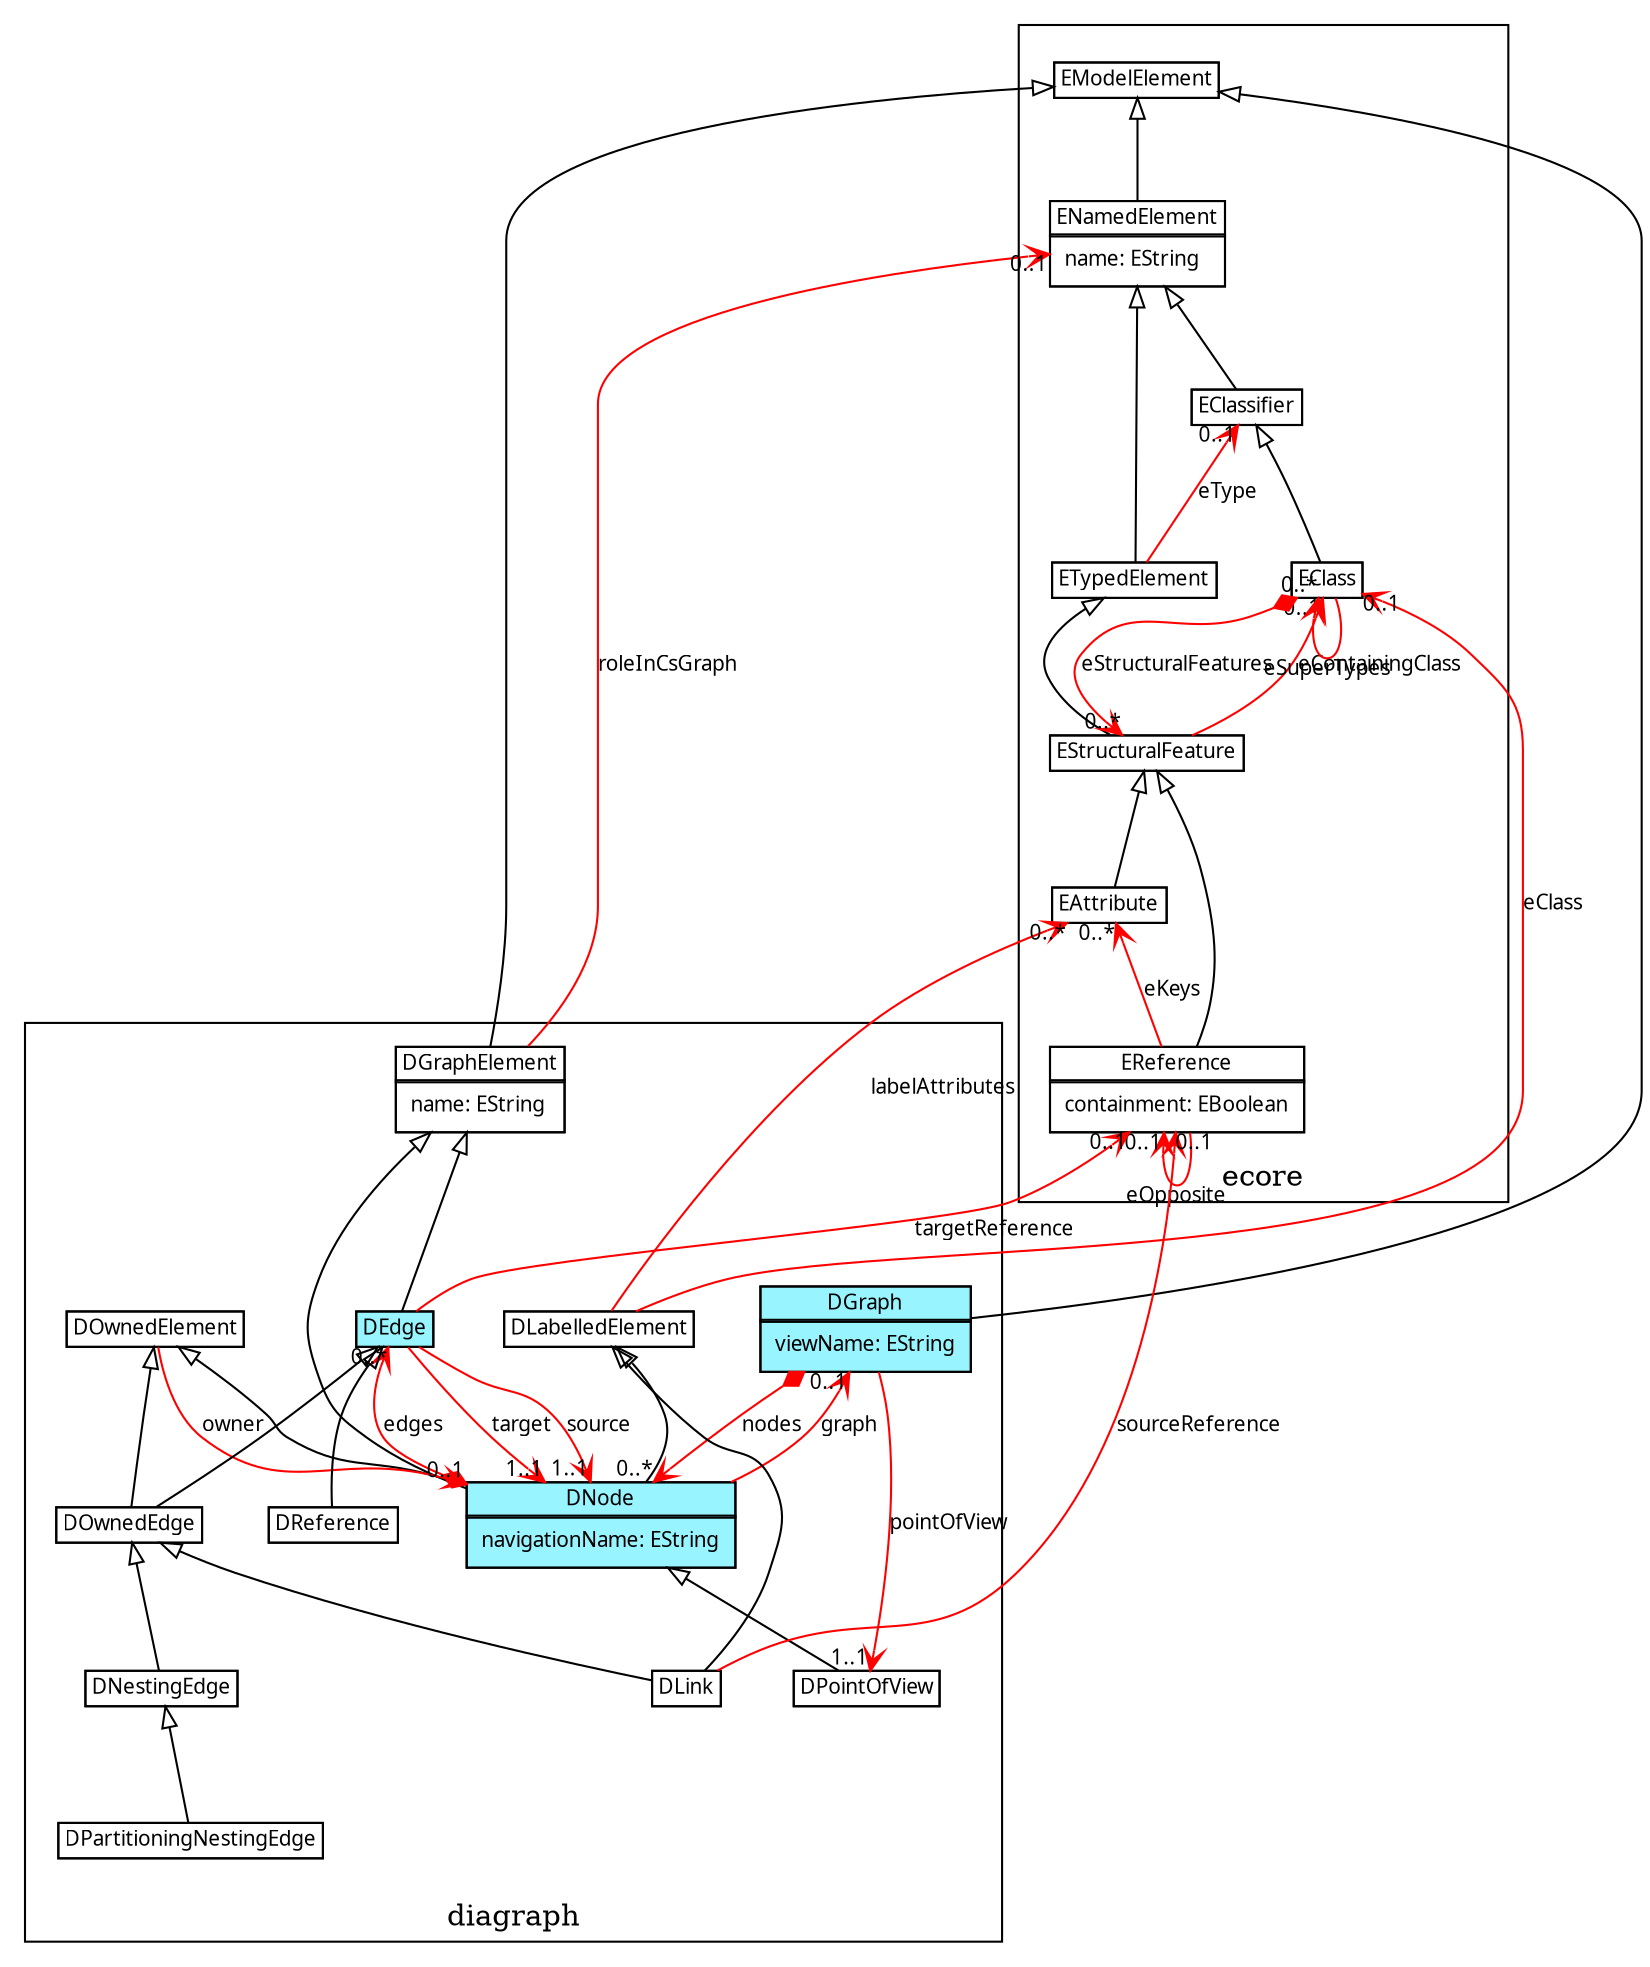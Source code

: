 digraph G { rankdir=BT  overlap = "scale" labelfloat = "true" node [fontname="Verdana", fontsize=10, shape=none] edge [fontname="Verdana", fontsize=10];
subgraph cluster_1 /*start subgraph 2*/{ label="ecore";
id23472789[label=<<TABLE  cellspacing="-1" cellpadding="0" border="0" > <!-- top  --> <TR><TD port="pid23472789"><TABLE bgcolor=".0 .0 1.0" cellspacing="-1" border="1" ><TR><TD>EModelElement</TD></TR>
</TABLE>
</TD></TR></TABLE>>];

id24813348[label=<<TABLE  cellspacing="-1" cellpadding="0" border="0" > <!-- top  --> <TR><TD port="pid24813348"><TABLE bgcolor=".0 .0 1.0" cellspacing="-1" border="1" ><TR><TD>ENamedElement</TD></TR>
<TR><TD><TABLE border="0">
<!-- attr 4  --><TR><TD port="pENamedElement_name" align="left">name: EString</TD></TR></TABLE></TD></TR>
</TABLE>
</TD></TR></TABLE>>];

id14220075[label=<<TABLE  cellspacing="-1" cellpadding="0" border="0" > <!-- top  --> <TR><TD port="pid14220075"><TABLE bgcolor=".0 .0 1.0" cellspacing="-1" border="1" ><TR><TD>EClassifier</TD></TR>
</TABLE>
</TD></TR></TABLE>>];

id33228489[label=<<TABLE  cellspacing="-1" cellpadding="0" border="0" > <!-- top  --> <TR><TD port="pid33228489"><TABLE bgcolor=".0 .0 1.0" cellspacing="-1" border="1" ><TR><TD>ETypedElement</TD></TR>
</TABLE>
</TD></TR></TABLE>>];

id7065437[label=<<TABLE  cellspacing="-1" cellpadding="0" border="0" > <!-- top  --> <TR><TD port="pid7065437"><TABLE bgcolor=".0 .0 1.0" cellspacing="-1" border="1" ><TR><TD>EStructuralFeature</TD></TR>
</TABLE>
</TD></TR></TABLE>>];

id15746892[label=<<TABLE  cellspacing="-1" cellpadding="0" border="0" > <!-- top  --> <TR><TD port="pid15746892"><TABLE bgcolor=".0 .0 1.0" cellspacing="-1" border="1" ><TR><TD>EClass</TD></TR>
</TABLE>
</TD></TR></TABLE>>];

id12450318[label=<<TABLE  cellspacing="-1" cellpadding="0" border="0" > <!-- top  --> <TR><TD port="pid12450318"><TABLE bgcolor=".0 .0 1.0" cellspacing="-1" border="1" ><TR><TD>EAttribute</TD></TR>
</TABLE>
</TD></TR></TABLE>>];

id22375148[label=<<TABLE  cellspacing="-1" cellpadding="0" border="0" > <!-- top  --> <TR><TD port="pid22375148"><TABLE bgcolor=".0 .0 1.0" cellspacing="-1" border="1" ><TR><TD>EReference</TD></TR>
<TR><TD><TABLE border="0">
<!-- attr 4  --><TR><TD port="pEReference_containment" align="left">containment: EBoolean</TD></TR></TABLE></TD></TR>
</TABLE>
</TD></TR></TABLE>>];

}/*end subgraph*/subgraph cluster_26800268 /*start subgraph 1*/{ label="diagraph";
id4768574[label=<<TABLE  cellspacing="-1" cellpadding="0" border="0" > <!-- top  --> <TR><TD port="pid4768574"><TABLE bgcolor=".0 .0 1.0" cellspacing="-1" border="1" ><TR><TD>DPointOfView</TD></TR>
</TABLE>
</TD></TR></TABLE>>];

id28428664[label=<<TABLE  cellspacing="-1" cellpadding="0" border="0" > <!-- top  --> <TR><TD port="pid28428664"><TABLE bgcolor="cadetblue1" cellspacing="-1" border="1" ><TR><TD>DGraph</TD></TR>
<TR><TD><TABLE border="0">
<!-- attr 4  --><TR><TD port="pDGraph_layerName" align="left">viewName: EString</TD></TR></TABLE></TD></TR>
</TABLE>
</TD></TR></TABLE>>];

id4027479[label=<<TABLE  cellspacing="-1" cellpadding="0" border="0" > <!-- top  --> <TR><TD port="pid4027479"><TABLE bgcolor="cadetblue1" cellspacing="-1" border="1" ><TR><TD>DNode</TD></TR>
<TR><TD><TABLE border="0">
<!-- attr 4  --><TR><TD port="pDNode_navigationName" align="left">navigationName: EString</TD></TR></TABLE></TD></TR>
</TABLE>
</TD></TR></TABLE>>];

id17447266[label=<<TABLE  cellspacing="-1" cellpadding="0" border="0" > <!-- top  --> <TR><TD port="pid17447266"><TABLE bgcolor=".0 .0 1.0" cellspacing="-1" border="1" ><TR><TD>DGraphElement</TD></TR>
<TR><TD><TABLE border="0">
<!-- attr 4  --><TR><TD port="pDGraphElement_name" align="left">name: EString</TD></TR></TABLE></TD></TR>
</TABLE>
</TD></TR></TABLE>>];

id10554704[label=<<TABLE  cellspacing="-1" cellpadding="0" border="0" > <!-- top  --> <TR><TD port="pid10554704"><TABLE bgcolor=".0 .0 1.0" cellspacing="-1" border="1" ><TR><TD>DLabelledElement</TD></TR>
</TABLE>
</TD></TR></TABLE>>];

id24197364[label=<<TABLE  cellspacing="-1" cellpadding="0" border="0" > <!-- top  --> <TR><TD port="pid24197364"><TABLE bgcolor=".0 .0 1.0" cellspacing="-1" border="1" ><TR><TD>DOwnedElement</TD></TR>
</TABLE>
</TD></TR></TABLE>>];

id18693853[label=<<TABLE  cellspacing="-1" cellpadding="0" border="0" > <!-- top  --> <TR><TD port="pid18693853"><TABLE bgcolor="cadetblue1" cellspacing="-1" border="1" ><TR><TD>DEdge</TD></TR>
</TABLE>
</TD></TR></TABLE>>];

id5393177[label=<<TABLE  cellspacing="-1" cellpadding="0" border="0" > <!-- top  --> <TR><TD port="pid5393177"><TABLE bgcolor=".0 .0 1.0" cellspacing="-1" border="1" ><TR><TD>DLink</TD></TR>
</TABLE>
</TD></TR></TABLE>>];

id12611877[label=<<TABLE  cellspacing="-1" cellpadding="0" border="0" > <!-- top  --> <TR><TD port="pid12611877"><TABLE bgcolor=".0 .0 1.0" cellspacing="-1" border="1" ><TR><TD>DOwnedEdge</TD></TR>
</TABLE>
</TD></TR></TABLE>>];

id4470681[label=<<TABLE  cellspacing="-1" cellpadding="0" border="0" > <!-- top  --> <TR><TD port="pid4470681"><TABLE bgcolor=".0 .0 1.0" cellspacing="-1" border="1" ><TR><TD>DReference</TD></TR>
</TABLE>
</TD></TR></TABLE>>];

id10371282[label=<<TABLE  cellspacing="-1" cellpadding="0" border="0" > <!-- top  --> <TR><TD port="pid10371282"><TABLE bgcolor=".0 .0 1.0" cellspacing="-1" border="1" ><TR><TD>DNestingEdge</TD></TR>
</TABLE>
</TD></TR></TABLE>>];

id19008539[label=<<TABLE  cellspacing="-1" cellpadding="0" border="0" > <!-- top  --> <TR><TD port="pid19008539"><TABLE bgcolor=".0 .0 1.0" cellspacing="-1" border="1" ><TR><TD>DPartitioningNestingEdge</TD></TR>
</TABLE>
</TD></TR></TABLE>>];

}/*end subgraph*/id4027479:pid4027479 -> id18693853:pid18693853 [color=red,dir=both,arrowtail=diamond,arrowhead=vee,headlabel="0..*",label="edges"];
id4768574:pid4768574 -> id4027479:pid4027479 [color="black", arrowhead=empty ];
id28428664:pid28428664 -> id4027479:pid4027479 [color=red,dir=both,arrowtail=diamond,arrowhead=vee,headlabel="0..*",label="nodes"];
id28428664:pid28428664 -> id4768574:pid4768574 [color=red,arrowhead=vee,headlabel="1..1",label="pointOfView"];
id28428664:pid28428664 -> id23472789:pid23472789 [color="black", arrowhead=empty ];
id4027479:pid4027479 -> id28428664:pid28428664 [color=red,arrowhead=vee,headlabel="0..1",label="graph"];
id24813348:pid24813348 -> id23472789:pid23472789 [color="black", arrowhead=empty ];
id17447266:pid17447266 -> id24813348:pid24813348 [color=red,arrowhead=vee,headlabel="0..1",label="roleInCsGraph"];
id17447266:pid17447266 -> id23472789:pid23472789 [color="black", arrowhead=empty ];
id4027479:pid4027479 -> id17447266:pid17447266 [color="black", arrowhead=empty ];
id15746892:pid15746892 -> id15746892:pid15746892 [color=red,arrowhead=vee,headlabel="0..*",label="eSuperTypes"];
id14220075:pid14220075 -> id24813348:pid24813348 [color="black", arrowhead=empty ];
id33228489:pid33228489 -> id14220075:pid14220075 [color=red,arrowhead=vee,headlabel="0..1",label="eType"];
id33228489:pid33228489 -> id24813348:pid24813348 [color="black", arrowhead=empty ];
id7065437:pid7065437 -> id15746892:pid15746892 [color=red,arrowhead=vee,headlabel="0..1",label="eContainingClass"];
id7065437:pid7065437 -> id33228489:pid33228489 [color="black", arrowhead=empty ];
id15746892:pid15746892 -> id7065437:pid7065437 [color=red,dir=both,arrowtail=diamond,arrowhead=vee,headlabel="0..*",label="eStructuralFeatures"];
id15746892:pid15746892 -> id14220075:pid14220075 [color="black", arrowhead=empty ];
id10554704:pid10554704 -> id15746892:pid15746892 [color=red,arrowhead=vee,headlabel="0..1",label="eClass"];
id12450318:pid12450318 -> id7065437:pid7065437 [color="black", arrowhead=empty ];
id10554704:pid10554704 -> id12450318:pid12450318 [color=red,arrowhead=vee,headlabel="0..*",label="labelAttributes"];
id4027479:pid4027479 -> id10554704:pid10554704 [color="black", arrowhead=empty ];
id24197364:pid24197364 -> id4027479:pid4027479 [color=red,arrowhead=vee,headlabel="0..1",label="owner"];
id4027479:pid4027479 -> id24197364:pid24197364 [color="black", arrowhead=empty ];
id18693853:pid18693853 -> id4027479:pid4027479 [color=red,arrowhead=vee,headlabel="1..1",label="target"];
id18693853:pid18693853 -> id4027479:pid4027479 [color=red,arrowhead=vee,headlabel="1..1",label="source"];
id22375148:pid22375148 -> id22375148:pid22375148 [color=red,arrowhead=vee,headlabel="0..1",label="eOpposite"];
id22375148:pid22375148 -> id12450318:pid12450318 [color=red,arrowhead=vee,headlabel="0..*",label="eKeys"];
id22375148:pid22375148 -> id7065437:pid7065437 [color="black", arrowhead=empty ];
id18693853:pid18693853 -> id22375148:pid22375148 [color=red,arrowhead=vee,headlabel="0..1",label="targetReference"];
id18693853:pid18693853 -> id17447266:pid17447266 [color="black", arrowhead=empty ];
id5393177:pid5393177 -> id22375148:pid22375148 [color=red,arrowhead=vee,headlabel="0..1",label="sourceReference"];
id12611877:pid12611877 -> id24197364:pid24197364 [color="black", arrowhead=empty ];
id12611877:pid12611877 -> id18693853:pid18693853 [color="black", arrowhead=empty ];
id5393177:pid5393177 -> id12611877:pid12611877 [color="black", arrowhead=empty ];
id5393177:pid5393177 -> id10554704:pid10554704 [color="black", arrowhead=empty ];
id4470681:pid4470681 -> id18693853:pid18693853 [color="black", arrowhead=empty ];
id10371282:pid10371282 -> id12611877:pid12611877 [color="black", arrowhead=empty ];
id19008539:pid19008539 -> id10371282:pid10371282 [color="black", arrowhead=empty ];
}/*end graph*/